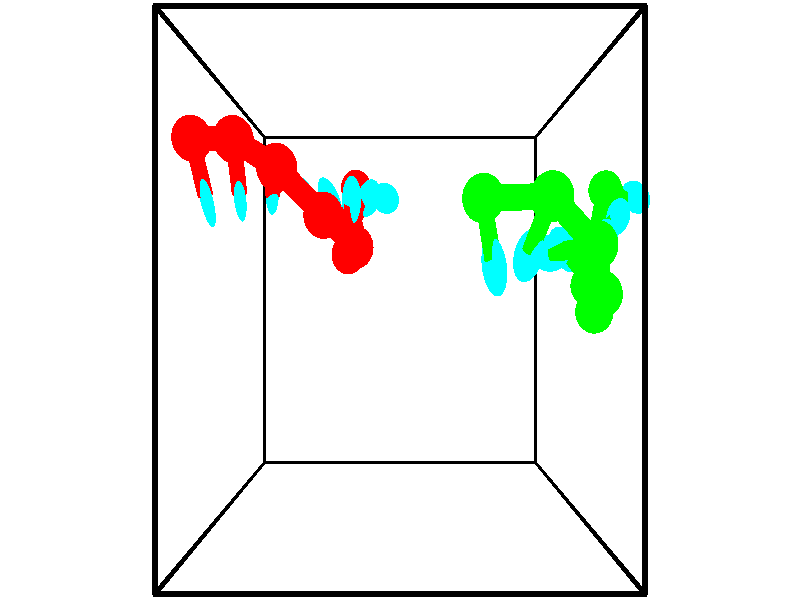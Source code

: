 // switches for output
#declare DRAW_BASES = 1; // possible values are 0, 1; only relevant for DNA ribbons
#declare DRAW_BASES_TYPE = 3; // possible values are 1, 2, 3; only relevant for DNA ribbons
#declare DRAW_FOG = 0; // set to 1 to enable fog

#include "colors.inc"

#include "transforms.inc"
background { rgb <1, 1, 1>}

#default {
   normal{
       ripples 0.25
       frequency 0.20
       turbulence 0.2
       lambda 5
   }
	finish {
		phong 0.1
		phong_size 40.
	}
}

// original window dimensions: 1024x640


// camera settings

camera {
	sky <-0, 1, 0>
	up <-0, 1, 0>
	right 1.6 * <1, 0, 0>
	location <2.5, 2.5, 11.1562>
	look_at <2.5, 2.5, 2.5>
	direction <0, 0, -8.6562>
	angle 67.0682
}


# declare cpy_camera_pos = <2.5, 2.5, 11.1562>;
# if (DRAW_FOG = 1)
fog {
	fog_type 2
	up vnormalize(cpy_camera_pos)
	color rgbt<1,1,1,0.3>
	distance 1e-5
	fog_alt 3e-3
	fog_offset 4
}
# end


// LIGHTS

# declare lum = 6;
global_settings {
	ambient_light rgb lum * <0.05, 0.05, 0.05>
	max_trace_level 15
}# declare cpy_direct_light_amount = 0.25;
light_source
{	1000 * <-1, -1, 1>,
	rgb lum * cpy_direct_light_amount
	parallel
}

light_source
{	1000 * <1, 1, -1>,
	rgb lum * cpy_direct_light_amount
	parallel
}

// strand 0

// nucleotide -1

// particle -1
sphere {
	<1.769165, 4.053042, 1.111787> 0.250000
	pigment { color rgbt <1,0,0,0> }
	no_shadow
}
cylinder {
	<2.050949, 3.935215, 1.370079>,  <2.220020, 3.864519, 1.525054>, 0.100000
	pigment { color rgbt <1,0,0,0> }
	no_shadow
}
cylinder {
	<2.050949, 3.935215, 1.370079>,  <1.769165, 4.053042, 1.111787>, 0.100000
	pigment { color rgbt <1,0,0,0> }
	no_shadow
}

// particle -1
sphere {
	<2.050949, 3.935215, 1.370079> 0.100000
	pigment { color rgbt <1,0,0,0> }
	no_shadow
}
sphere {
	0, 1
	scale<0.080000,0.200000,0.300000>
	matrix <-0.680875, -0.023639, 0.732018,
		-0.200366, -0.955338, -0.217218,
		0.704460, -0.294569, 0.645729,
		2.262287, 3.846845, 1.563798>
	pigment { color rgbt <0,1,1,0> }
	no_shadow
}
cylinder {
	<1.662999, 3.458180, 1.416393>,  <1.769165, 4.053042, 1.111787>, 0.130000
	pigment { color rgbt <1,0,0,0> }
	no_shadow
}

// nucleotide -1

// particle -1
sphere {
	<1.662999, 3.458180, 1.416393> 0.250000
	pigment { color rgbt <1,0,0,0> }
	no_shadow
}
cylinder {
	<1.866310, 3.652267, 1.700989>,  <1.988297, 3.768720, 1.871746>, 0.100000
	pigment { color rgbt <1,0,0,0> }
	no_shadow
}
cylinder {
	<1.866310, 3.652267, 1.700989>,  <1.662999, 3.458180, 1.416393>, 0.100000
	pigment { color rgbt <1,0,0,0> }
	no_shadow
}

// particle -1
sphere {
	<1.866310, 3.652267, 1.700989> 0.100000
	pigment { color rgbt <1,0,0,0> }
	no_shadow
}
sphere {
	0, 1
	scale<0.080000,0.200000,0.300000>
	matrix <-0.708327, -0.234356, 0.665845,
		0.489823, -0.842401, 0.224576,
		0.508278, 0.485220, 0.711488,
		2.018794, 3.797833, 1.914435>
	pigment { color rgbt <0,1,1,0> }
	no_shadow
}
cylinder {
	<1.718204, 3.071579, 2.048697>,  <1.662999, 3.458180, 1.416393>, 0.130000
	pigment { color rgbt <1,0,0,0> }
	no_shadow
}

// nucleotide -1

// particle -1
sphere {
	<1.718204, 3.071579, 2.048697> 0.250000
	pigment { color rgbt <1,0,0,0> }
	no_shadow
}
cylinder {
	<1.757748, 3.441814, 2.194855>,  <1.781474, 3.663956, 2.282549>, 0.100000
	pigment { color rgbt <1,0,0,0> }
	no_shadow
}
cylinder {
	<1.757748, 3.441814, 2.194855>,  <1.718204, 3.071579, 2.048697>, 0.100000
	pigment { color rgbt <1,0,0,0> }
	no_shadow
}

// particle -1
sphere {
	<1.757748, 3.441814, 2.194855> 0.100000
	pigment { color rgbt <1,0,0,0> }
	no_shadow
}
sphere {
	0, 1
	scale<0.080000,0.200000,0.300000>
	matrix <-0.739247, -0.177494, 0.649623,
		0.666139, -0.334337, 0.666692,
		0.098860, 0.925589, 0.365393,
		1.787405, 3.719491, 2.304473>
	pigment { color rgbt <0,1,1,0> }
	no_shadow
}
cylinder {
	<1.882676, 3.107148, 2.793736>,  <1.718204, 3.071579, 2.048697>, 0.130000
	pigment { color rgbt <1,0,0,0> }
	no_shadow
}

// nucleotide -1

// particle -1
sphere {
	<1.882676, 3.107148, 2.793736> 0.250000
	pigment { color rgbt <1,0,0,0> }
	no_shadow
}
cylinder {
	<1.672092, 3.434563, 2.701790>,  <1.545742, 3.631012, 2.646622>, 0.100000
	pigment { color rgbt <1,0,0,0> }
	no_shadow
}
cylinder {
	<1.672092, 3.434563, 2.701790>,  <1.882676, 3.107148, 2.793736>, 0.100000
	pigment { color rgbt <1,0,0,0> }
	no_shadow
}

// particle -1
sphere {
	<1.672092, 3.434563, 2.701790> 0.100000
	pigment { color rgbt <1,0,0,0> }
	no_shadow
}
sphere {
	0, 1
	scale<0.080000,0.200000,0.300000>
	matrix <-0.762779, -0.335323, 0.552925,
		0.375511, 0.466428, 0.800897,
		-0.526459, 0.818537, -0.229864,
		1.514155, 3.680124, 2.632831>
	pigment { color rgbt <0,1,1,0> }
	no_shadow
}
cylinder {
	<1.521194, 3.399646, 3.461349>,  <1.882676, 3.107148, 2.793736>, 0.130000
	pigment { color rgbt <1,0,0,0> }
	no_shadow
}

// nucleotide -1

// particle -1
sphere {
	<1.521194, 3.399646, 3.461349> 0.250000
	pigment { color rgbt <1,0,0,0> }
	no_shadow
}
cylinder {
	<1.339977, 3.560326, 3.143005>,  <1.231247, 3.656734, 2.951999>, 0.100000
	pigment { color rgbt <1,0,0,0> }
	no_shadow
}
cylinder {
	<1.339977, 3.560326, 3.143005>,  <1.521194, 3.399646, 3.461349>, 0.100000
	pigment { color rgbt <1,0,0,0> }
	no_shadow
}

// particle -1
sphere {
	<1.339977, 3.560326, 3.143005> 0.100000
	pigment { color rgbt <1,0,0,0> }
	no_shadow
}
sphere {
	0, 1
	scale<0.080000,0.200000,0.300000>
	matrix <-0.891358, -0.219431, 0.396649,
		-0.015303, 0.889094, 0.457469,
		-0.453041, 0.401699, -0.795859,
		1.204065, 3.680835, 2.904248>
	pigment { color rgbt <0,1,1,0> }
	no_shadow
}
cylinder {
	<0.977020, 3.864068, 3.696340>,  <1.521194, 3.399646, 3.461349>, 0.130000
	pigment { color rgbt <1,0,0,0> }
	no_shadow
}

// nucleotide -1

// particle -1
sphere {
	<0.977020, 3.864068, 3.696340> 0.250000
	pigment { color rgbt <1,0,0,0> }
	no_shadow
}
cylinder {
	<0.866829, 3.755013, 3.327606>,  <0.800714, 3.689579, 3.106366>, 0.100000
	pigment { color rgbt <1,0,0,0> }
	no_shadow
}
cylinder {
	<0.866829, 3.755013, 3.327606>,  <0.977020, 3.864068, 3.696340>, 0.100000
	pigment { color rgbt <1,0,0,0> }
	no_shadow
}

// particle -1
sphere {
	<0.866829, 3.755013, 3.327606> 0.100000
	pigment { color rgbt <1,0,0,0> }
	no_shadow
}
sphere {
	0, 1
	scale<0.080000,0.200000,0.300000>
	matrix <-0.952108, -0.054968, 0.300782,
		-0.132676, 0.960545, -0.244439,
		-0.275478, -0.272639, -0.921835,
		0.784185, 3.673221, 3.051056>
	pigment { color rgbt <0,1,1,0> }
	no_shadow
}
cylinder {
	<0.395106, 4.191375, 3.527122>,  <0.977020, 3.864068, 3.696340>, 0.130000
	pigment { color rgbt <1,0,0,0> }
	no_shadow
}

// nucleotide -1

// particle -1
sphere {
	<0.395106, 4.191375, 3.527122> 0.250000
	pigment { color rgbt <1,0,0,0> }
	no_shadow
}
cylinder {
	<0.374878, 3.881420, 3.275093>,  <0.362741, 3.695447, 3.123876>, 0.100000
	pigment { color rgbt <1,0,0,0> }
	no_shadow
}
cylinder {
	<0.374878, 3.881420, 3.275093>,  <0.395106, 4.191375, 3.527122>, 0.100000
	pigment { color rgbt <1,0,0,0> }
	no_shadow
}

// particle -1
sphere {
	<0.374878, 3.881420, 3.275093> 0.100000
	pigment { color rgbt <1,0,0,0> }
	no_shadow
}
sphere {
	0, 1
	scale<0.080000,0.200000,0.300000>
	matrix <-0.962149, -0.131361, 0.238775,
		-0.267791, 0.618298, -0.738915,
		-0.050570, -0.774888, -0.630072,
		0.359707, 3.648954, 3.086071>
	pigment { color rgbt <0,1,1,0> }
	no_shadow
}
cylinder {
	<-0.213066, 4.253506, 3.293600>,  <0.395106, 4.191375, 3.527122>, 0.130000
	pigment { color rgbt <1,0,0,0> }
	no_shadow
}

// nucleotide -1

// particle -1
sphere {
	<-0.213066, 4.253506, 3.293600> 0.250000
	pigment { color rgbt <1,0,0,0> }
	no_shadow
}
cylinder {
	<-0.138844, 3.879890, 3.171524>,  <-0.094310, 3.655721, 3.098279>, 0.100000
	pigment { color rgbt <1,0,0,0> }
	no_shadow
}
cylinder {
	<-0.138844, 3.879890, 3.171524>,  <-0.213066, 4.253506, 3.293600>, 0.100000
	pigment { color rgbt <1,0,0,0> }
	no_shadow
}

// particle -1
sphere {
	<-0.138844, 3.879890, 3.171524> 0.100000
	pigment { color rgbt <1,0,0,0> }
	no_shadow
}
sphere {
	0, 1
	scale<0.080000,0.200000,0.300000>
	matrix <-0.898836, -0.286840, 0.331385,
		-0.397067, 0.212826, -0.892772,
		0.185555, -0.934038, -0.305190,
		-0.083177, 3.599679, 3.079967>
	pigment { color rgbt <0,1,1,0> }
	no_shadow
}
// strand 1

// nucleotide -1

// particle -1
sphere {
	<3.496556, 3.518081, 3.915828> 0.250000
	pigment { color rgbt <0,1,0,0> }
	no_shadow
}
cylinder {
	<3.567101, 3.125755, 3.949051>,  <3.609427, 2.890360, 3.968985>, 0.100000
	pigment { color rgbt <0,1,0,0> }
	no_shadow
}
cylinder {
	<3.567101, 3.125755, 3.949051>,  <3.496556, 3.518081, 3.915828>, 0.100000
	pigment { color rgbt <0,1,0,0> }
	no_shadow
}

// particle -1
sphere {
	<3.567101, 3.125755, 3.949051> 0.100000
	pigment { color rgbt <0,1,0,0> }
	no_shadow
}
sphere {
	0, 1
	scale<0.080000,0.200000,0.300000>
	matrix <0.836235, 0.104782, -0.538267,
		0.519238, 0.164386, 0.838671,
		0.176361, -0.980815, 0.083058,
		3.620009, 2.831511, 3.973969>
	pigment { color rgbt <0,1,1,0> }
	no_shadow
}
cylinder {
	<4.266021, 3.503481, 4.141712>,  <3.496556, 3.518081, 3.915828>, 0.130000
	pigment { color rgbt <0,1,0,0> }
	no_shadow
}

// nucleotide -1

// particle -1
sphere {
	<4.266021, 3.503481, 4.141712> 0.250000
	pigment { color rgbt <0,1,0,0> }
	no_shadow
}
cylinder {
	<4.154395, 3.187469, 3.923363>,  <4.087419, 2.997863, 3.792353>, 0.100000
	pigment { color rgbt <0,1,0,0> }
	no_shadow
}
cylinder {
	<4.154395, 3.187469, 3.923363>,  <4.266021, 3.503481, 4.141712>, 0.100000
	pigment { color rgbt <0,1,0,0> }
	no_shadow
}

// particle -1
sphere {
	<4.154395, 3.187469, 3.923363> 0.100000
	pigment { color rgbt <0,1,0,0> }
	no_shadow
}
sphere {
	0, 1
	scale<0.080000,0.200000,0.300000>
	matrix <0.769369, 0.156215, -0.619409,
		0.574625, -0.592833, 0.564230,
		-0.279065, -0.790029, -0.545873,
		4.070675, 2.950461, 3.759601>
	pigment { color rgbt <0,1,1,0> }
	no_shadow
}
cylinder {
	<4.809694, 3.037999, 4.041308>,  <4.266021, 3.503481, 4.141712>, 0.130000
	pigment { color rgbt <0,1,0,0> }
	no_shadow
}

// nucleotide -1

// particle -1
sphere {
	<4.809694, 3.037999, 4.041308> 0.250000
	pigment { color rgbt <0,1,0,0> }
	no_shadow
}
cylinder {
	<4.573740, 3.011269, 3.719421>,  <4.432168, 2.995230, 3.526289>, 0.100000
	pigment { color rgbt <0,1,0,0> }
	no_shadow
}
cylinder {
	<4.573740, 3.011269, 3.719421>,  <4.809694, 3.037999, 4.041308>, 0.100000
	pigment { color rgbt <0,1,0,0> }
	no_shadow
}

// particle -1
sphere {
	<4.573740, 3.011269, 3.719421> 0.100000
	pigment { color rgbt <0,1,0,0> }
	no_shadow
}
sphere {
	0, 1
	scale<0.080000,0.200000,0.300000>
	matrix <0.734694, 0.369093, -0.569206,
		0.335053, -0.926987, -0.168626,
		-0.589885, -0.066826, -0.804717,
		4.396774, 2.991221, 3.478006>
	pigment { color rgbt <0,1,1,0> }
	no_shadow
}
cylinder {
	<5.033351, 2.561437, 3.574265>,  <4.809694, 3.037999, 4.041308>, 0.130000
	pigment { color rgbt <0,1,0,0> }
	no_shadow
}

// nucleotide -1

// particle -1
sphere {
	<5.033351, 2.561437, 3.574265> 0.250000
	pigment { color rgbt <0,1,0,0> }
	no_shadow
}
cylinder {
	<4.827591, 2.842636, 3.377823>,  <4.704135, 3.011356, 3.259957>, 0.100000
	pigment { color rgbt <0,1,0,0> }
	no_shadow
}
cylinder {
	<4.827591, 2.842636, 3.377823>,  <5.033351, 2.561437, 3.574265>, 0.100000
	pigment { color rgbt <0,1,0,0> }
	no_shadow
}

// particle -1
sphere {
	<4.827591, 2.842636, 3.377823> 0.100000
	pigment { color rgbt <0,1,0,0> }
	no_shadow
}
sphere {
	0, 1
	scale<0.080000,0.200000,0.300000>
	matrix <0.737604, 0.070596, -0.671533,
		-0.437416, -0.707679, -0.554849,
		-0.514401, 0.702998, -0.491107,
		4.673271, 3.053535, 3.230491>
	pigment { color rgbt <0,1,1,0> }
	no_shadow
}
cylinder {
	<5.164593, 2.365774, 2.872277>,  <5.033351, 2.561437, 3.574265>, 0.130000
	pigment { color rgbt <0,1,0,0> }
	no_shadow
}

// nucleotide -1

// particle -1
sphere {
	<5.164593, 2.365774, 2.872277> 0.250000
	pigment { color rgbt <0,1,0,0> }
	no_shadow
}
cylinder {
	<5.084540, 2.753281, 2.930847>,  <5.036509, 2.985785, 2.965989>, 0.100000
	pigment { color rgbt <0,1,0,0> }
	no_shadow
}
cylinder {
	<5.084540, 2.753281, 2.930847>,  <5.164593, 2.365774, 2.872277>, 0.100000
	pigment { color rgbt <0,1,0,0> }
	no_shadow
}

// particle -1
sphere {
	<5.084540, 2.753281, 2.930847> 0.100000
	pigment { color rgbt <0,1,0,0> }
	no_shadow
}
sphere {
	0, 1
	scale<0.080000,0.200000,0.300000>
	matrix <0.759007, 0.247800, -0.602083,
		-0.619561, -0.009359, -0.784893,
		-0.200131, 0.968766, 0.146424,
		5.024501, 3.043911, 2.974774>
	pigment { color rgbt <0,1,1,0> }
	no_shadow
}
cylinder {
	<5.274677, 2.675752, 2.249142>,  <5.164593, 2.365774, 2.872277>, 0.130000
	pigment { color rgbt <0,1,0,0> }
	no_shadow
}

// nucleotide -1

// particle -1
sphere {
	<5.274677, 2.675752, 2.249142> 0.250000
	pigment { color rgbt <0,1,0,0> }
	no_shadow
}
cylinder {
	<5.319253, 2.964531, 2.522308>,  <5.345999, 3.137798, 2.686208>, 0.100000
	pigment { color rgbt <0,1,0,0> }
	no_shadow
}
cylinder {
	<5.319253, 2.964531, 2.522308>,  <5.274677, 2.675752, 2.249142>, 0.100000
	pigment { color rgbt <0,1,0,0> }
	no_shadow
}

// particle -1
sphere {
	<5.319253, 2.964531, 2.522308> 0.100000
	pigment { color rgbt <0,1,0,0> }
	no_shadow
}
sphere {
	0, 1
	scale<0.080000,0.200000,0.300000>
	matrix <0.853557, 0.282397, -0.437826,
		-0.508940, 0.631699, -0.584753,
		0.111441, 0.721948, 0.682915,
		5.352686, 3.181115, 2.727183>
	pigment { color rgbt <0,1,1,0> }
	no_shadow
}
cylinder {
	<5.536272, 3.255650, 1.816617>,  <5.274677, 2.675752, 2.249142>, 0.130000
	pigment { color rgbt <0,1,0,0> }
	no_shadow
}

// nucleotide -1

// particle -1
sphere {
	<5.536272, 3.255650, 1.816617> 0.250000
	pigment { color rgbt <0,1,0,0> }
	no_shadow
}
cylinder {
	<5.593064, 3.393448, 2.187813>,  <5.627140, 3.476127, 2.410530>, 0.100000
	pigment { color rgbt <0,1,0,0> }
	no_shadow
}
cylinder {
	<5.593064, 3.393448, 2.187813>,  <5.536272, 3.255650, 1.816617>, 0.100000
	pigment { color rgbt <0,1,0,0> }
	no_shadow
}

// particle -1
sphere {
	<5.593064, 3.393448, 2.187813> 0.100000
	pigment { color rgbt <0,1,0,0> }
	no_shadow
}
sphere {
	0, 1
	scale<0.080000,0.200000,0.300000>
	matrix <0.959147, 0.183871, -0.215006,
		-0.244699, 0.920606, -0.304316,
		0.141981, 0.344495, 0.927989,
		5.635659, 3.496797, 2.466210>
	pigment { color rgbt <0,1,1,0> }
	no_shadow
}
cylinder {
	<5.714862, 3.940407, 1.695006>,  <5.536272, 3.255650, 1.816617>, 0.130000
	pigment { color rgbt <0,1,0,0> }
	no_shadow
}

// nucleotide -1

// particle -1
sphere {
	<5.714862, 3.940407, 1.695006> 0.250000
	pigment { color rgbt <0,1,0,0> }
	no_shadow
}
cylinder {
	<5.843259, 3.832802, 2.058235>,  <5.920298, 3.768239, 2.276173>, 0.100000
	pigment { color rgbt <0,1,0,0> }
	no_shadow
}
cylinder {
	<5.843259, 3.832802, 2.058235>,  <5.714862, 3.940407, 1.695006>, 0.100000
	pigment { color rgbt <0,1,0,0> }
	no_shadow
}

// particle -1
sphere {
	<5.843259, 3.832802, 2.058235> 0.100000
	pigment { color rgbt <0,1,0,0> }
	no_shadow
}
sphere {
	0, 1
	scale<0.080000,0.200000,0.300000>
	matrix <0.938033, 0.222531, -0.265659,
		-0.130609, 0.937076, 0.323773,
		0.320992, -0.269012, 0.908073,
		5.939557, 3.752098, 2.330657>
	pigment { color rgbt <0,1,1,0> }
	no_shadow
}
// box output
cylinder {
	<0.000000, 0.000000, 0.000000>,  <5.000000, 0.000000, 0.000000>, 0.025000
	pigment { color rgbt <0,0,0,0> }
	no_shadow
}
cylinder {
	<0.000000, 0.000000, 0.000000>,  <0.000000, 5.000000, 0.000000>, 0.025000
	pigment { color rgbt <0,0,0,0> }
	no_shadow
}
cylinder {
	<0.000000, 0.000000, 0.000000>,  <0.000000, 0.000000, 5.000000>, 0.025000
	pigment { color rgbt <0,0,0,0> }
	no_shadow
}
cylinder {
	<5.000000, 5.000000, 5.000000>,  <0.000000, 5.000000, 5.000000>, 0.025000
	pigment { color rgbt <0,0,0,0> }
	no_shadow
}
cylinder {
	<5.000000, 5.000000, 5.000000>,  <5.000000, 0.000000, 5.000000>, 0.025000
	pigment { color rgbt <0,0,0,0> }
	no_shadow
}
cylinder {
	<5.000000, 5.000000, 5.000000>,  <5.000000, 5.000000, 0.000000>, 0.025000
	pigment { color rgbt <0,0,0,0> }
	no_shadow
}
cylinder {
	<0.000000, 0.000000, 5.000000>,  <0.000000, 5.000000, 5.000000>, 0.025000
	pigment { color rgbt <0,0,0,0> }
	no_shadow
}
cylinder {
	<0.000000, 0.000000, 5.000000>,  <5.000000, 0.000000, 5.000000>, 0.025000
	pigment { color rgbt <0,0,0,0> }
	no_shadow
}
cylinder {
	<5.000000, 5.000000, 0.000000>,  <0.000000, 5.000000, 0.000000>, 0.025000
	pigment { color rgbt <0,0,0,0> }
	no_shadow
}
cylinder {
	<5.000000, 5.000000, 0.000000>,  <5.000000, 0.000000, 0.000000>, 0.025000
	pigment { color rgbt <0,0,0,0> }
	no_shadow
}
cylinder {
	<5.000000, 0.000000, 5.000000>,  <5.000000, 0.000000, 0.000000>, 0.025000
	pigment { color rgbt <0,0,0,0> }
	no_shadow
}
cylinder {
	<0.000000, 5.000000, 0.000000>,  <0.000000, 5.000000, 5.000000>, 0.025000
	pigment { color rgbt <0,0,0,0> }
	no_shadow
}
// end of box output
